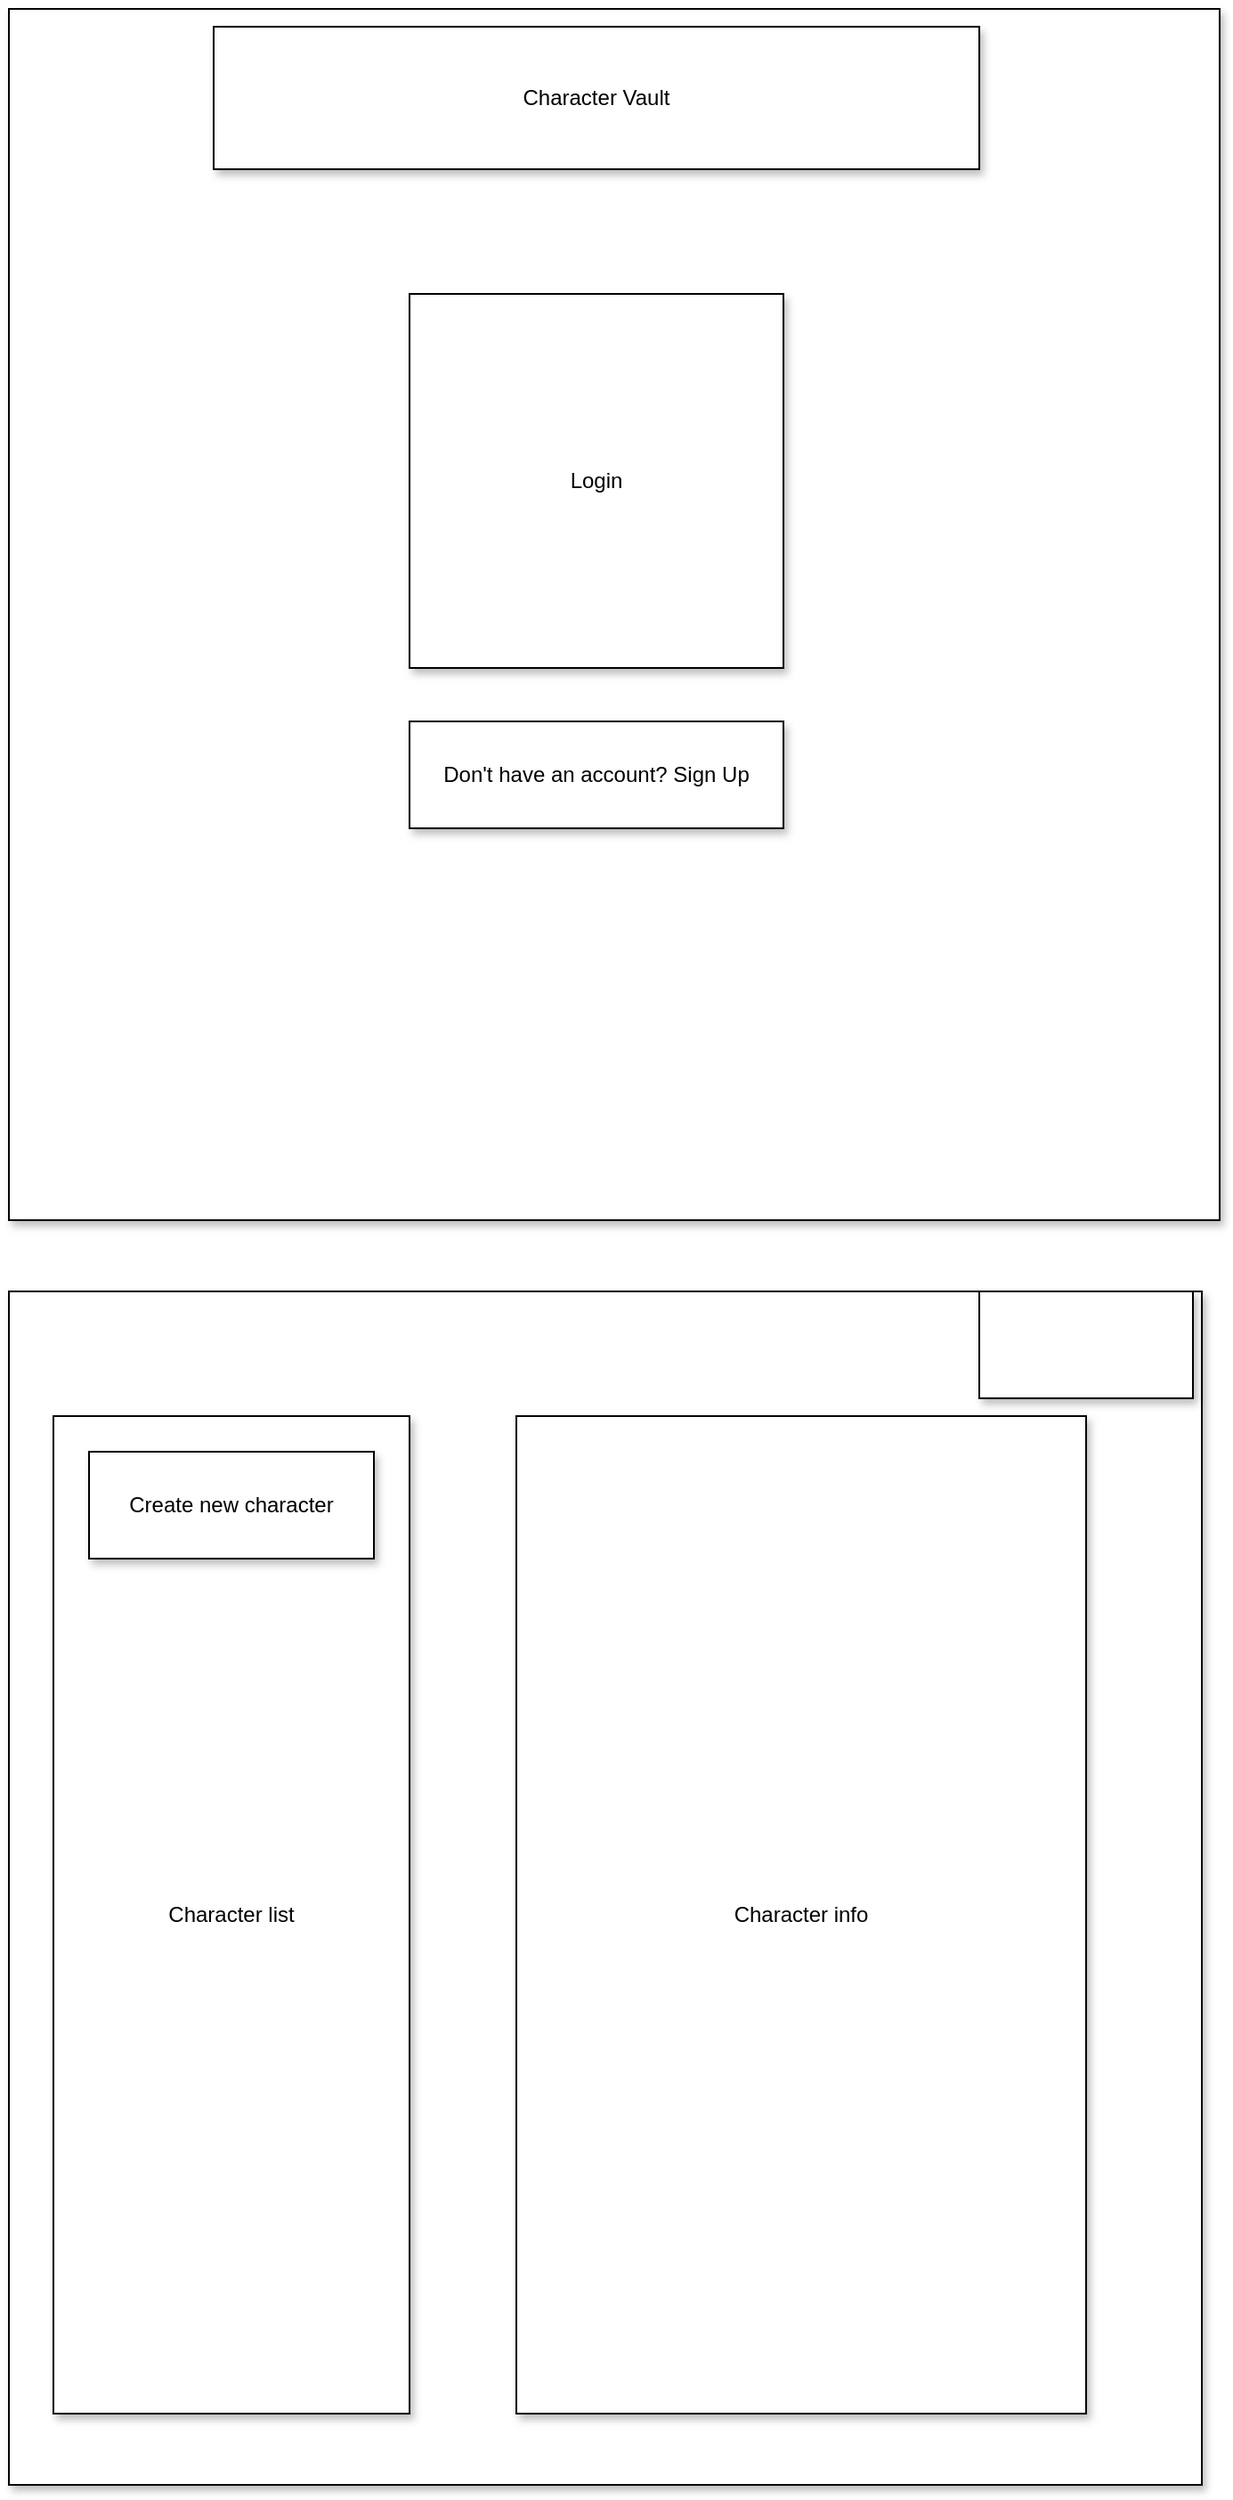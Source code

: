 <mxfile>
    <diagram id="qeHGFrumla0ssw5fb1O3" name="Page-1">
        <mxGraphModel dx="1002" dy="571" grid="1" gridSize="10" guides="1" tooltips="1" connect="1" arrows="1" fold="1" page="1" pageScale="1" pageWidth="850" pageHeight="1100" math="0" shadow="0">
            <root>
                <mxCell id="0"/>
                <mxCell id="1" parent="0"/>
                <mxCell id="2" value="" style="shape=table;startSize=0;container=1;collapsible=0;childLayout=tableLayout;shadow=1;" vertex="1" parent="1">
                    <mxGeometry x="85" y="80" width="680" height="680" as="geometry"/>
                </mxCell>
                <mxCell id="3" value="" style="shape=tableRow;horizontal=0;startSize=0;swimlaneHead=0;swimlaneBody=0;top=0;left=0;bottom=0;right=0;collapsible=0;dropTarget=0;fillColor=none;points=[[0,0.5],[1,0.5]];portConstraint=eastwest;" vertex="1" parent="2">
                    <mxGeometry width="680" height="680" as="geometry"/>
                </mxCell>
                <mxCell id="4" value="" style="shape=partialRectangle;html=1;whiteSpace=wrap;connectable=0;overflow=hidden;fillColor=none;top=0;left=0;bottom=0;right=0;pointerEvents=1;" vertex="1" parent="3">
                    <mxGeometry width="680" height="680" as="geometry">
                        <mxRectangle width="680" height="680" as="alternateBounds"/>
                    </mxGeometry>
                </mxCell>
                <mxCell id="12" value="Character Vault" style="rounded=0;whiteSpace=wrap;html=1;shadow=1;" vertex="1" parent="1">
                    <mxGeometry x="200" y="90" width="430" height="80" as="geometry"/>
                </mxCell>
                <mxCell id="13" value="Login" style="whiteSpace=wrap;html=1;aspect=fixed;shadow=1;" vertex="1" parent="1">
                    <mxGeometry x="310" y="240" width="210" height="210" as="geometry"/>
                </mxCell>
                <mxCell id="14" value="Don't have an account? Sign Up" style="rounded=0;whiteSpace=wrap;html=1;shadow=1;" vertex="1" parent="1">
                    <mxGeometry x="310" y="480" width="210" height="60" as="geometry"/>
                </mxCell>
                <mxCell id="15" value="" style="whiteSpace=wrap;html=1;aspect=fixed;shadow=1;" vertex="1" parent="1">
                    <mxGeometry x="85" y="800" width="670" height="670" as="geometry"/>
                </mxCell>
                <mxCell id="17" value="Character list" style="rounded=0;whiteSpace=wrap;html=1;shadow=1;" vertex="1" parent="1">
                    <mxGeometry x="110" y="870" width="200" height="560" as="geometry"/>
                </mxCell>
                <mxCell id="18" value="Create new character" style="rounded=0;whiteSpace=wrap;html=1;shadow=1;" vertex="1" parent="1">
                    <mxGeometry x="130" y="890" width="160" height="60" as="geometry"/>
                </mxCell>
                <mxCell id="20" value="Character info" style="rounded=0;whiteSpace=wrap;html=1;shadow=1;" vertex="1" parent="1">
                    <mxGeometry x="370" y="870" width="320" height="560" as="geometry"/>
                </mxCell>
                <mxCell id="21" value="" style="rounded=0;whiteSpace=wrap;html=1;shadow=1;" vertex="1" parent="1">
                    <mxGeometry x="630" y="800" width="120" height="60" as="geometry"/>
                </mxCell>
            </root>
        </mxGraphModel>
    </diagram>
</mxfile>